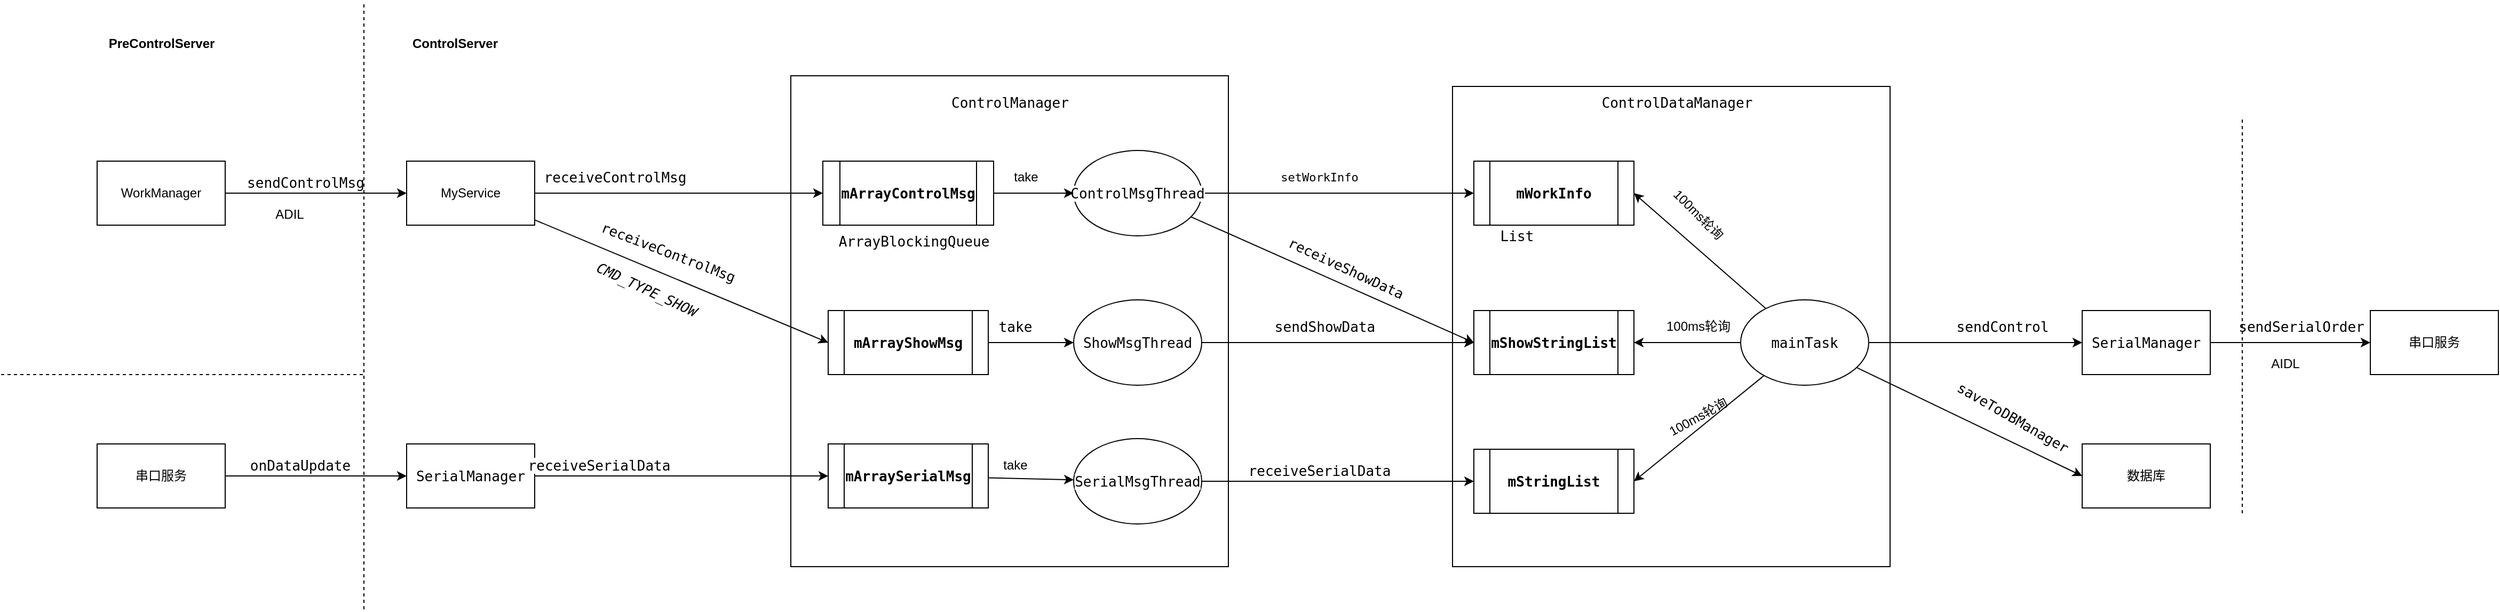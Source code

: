 <mxfile version="14.8.2" type="github">
  <diagram id="GXnI0iMTj2cHC1lOnszO" name="Page-1">
    <mxGraphModel dx="1862" dy="594" grid="1" gridSize="10" guides="1" tooltips="1" connect="1" arrows="1" fold="1" page="1" pageScale="1" pageWidth="827" pageHeight="1169" math="0" shadow="0">
      <root>
        <mxCell id="0" />
        <mxCell id="1" parent="0" />
        <mxCell id="vF5ghhq5Yg48Jj5as7LA-7" value="" style="rounded=0;whiteSpace=wrap;html=1;" parent="1" vertex="1">
          <mxGeometry x="540" y="110" width="410" height="450" as="geometry" />
        </mxCell>
        <mxCell id="vF5ghhq5Yg48Jj5as7LA-6" value="" style="rounded=0;whiteSpace=wrap;html=1;" parent="1" vertex="1">
          <mxGeometry x="-80" y="100" width="410" height="460" as="geometry" />
        </mxCell>
        <mxCell id="vF5ghhq5Yg48Jj5as7LA-2" value="&lt;pre style=&quot;background-color: rgb(255 , 255 , 255) ; font-family: &amp;#34;jetbrains mono&amp;#34; , monospace ; font-size: 9.8pt&quot;&gt;ControlManager&lt;/pre&gt;" style="text;html=1;align=center;verticalAlign=middle;resizable=0;points=[];autosize=1;strokeColor=none;" parent="1" vertex="1">
          <mxGeometry x="70" y="100" width="110" height="50" as="geometry" />
        </mxCell>
        <mxCell id="JdYMFB5UEBQZJn8opRw6-7" style="rounded=0;orthogonalLoop=1;jettySize=auto;html=1;entryX=0;entryY=0.5;entryDx=0;entryDy=0;" edge="1" parent="1" source="vF5ghhq5Yg48Jj5as7LA-3" target="JdYMFB5UEBQZJn8opRw6-5">
          <mxGeometry relative="1" as="geometry" />
        </mxCell>
        <mxCell id="JdYMFB5UEBQZJn8opRw6-15" style="edgeStyle=none;rounded=0;orthogonalLoop=1;jettySize=auto;html=1;entryX=0;entryY=0.5;entryDx=0;entryDy=0;" edge="1" parent="1" source="vF5ghhq5Yg48Jj5as7LA-3" target="JdYMFB5UEBQZJn8opRw6-14">
          <mxGeometry relative="1" as="geometry" />
        </mxCell>
        <mxCell id="vF5ghhq5Yg48Jj5as7LA-3" value="&lt;pre style=&quot;background-color: rgb(255 , 255 , 255) ; font-family: &amp;#34;jetbrains mono&amp;#34; , monospace ; font-size: 9.8pt&quot;&gt;ControlMsgThread&lt;/pre&gt;" style="ellipse;whiteSpace=wrap;html=1;" parent="1" vertex="1">
          <mxGeometry x="185" y="170" width="120" height="80" as="geometry" />
        </mxCell>
        <mxCell id="JdYMFB5UEBQZJn8opRw6-46" style="edgeStyle=none;rounded=0;orthogonalLoop=1;jettySize=auto;html=1;" edge="1" parent="1" source="vF5ghhq5Yg48Jj5as7LA-4" target="JdYMFB5UEBQZJn8opRw6-14">
          <mxGeometry relative="1" as="geometry" />
        </mxCell>
        <mxCell id="vF5ghhq5Yg48Jj5as7LA-4" value="&lt;pre style=&quot;background-color: rgb(255 , 255 , 255) ; font-family: &amp;#34;jetbrains mono&amp;#34; , monospace ; font-size: 9.8pt&quot;&gt;ShowMsgThread&lt;/pre&gt;" style="ellipse;whiteSpace=wrap;html=1;" parent="1" vertex="1">
          <mxGeometry x="185" y="310" width="120" height="80" as="geometry" />
        </mxCell>
        <mxCell id="JdYMFB5UEBQZJn8opRw6-63" style="edgeStyle=none;rounded=0;orthogonalLoop=1;jettySize=auto;html=1;entryX=0;entryY=0.5;entryDx=0;entryDy=0;" edge="1" parent="1" source="vF5ghhq5Yg48Jj5as7LA-5" target="JdYMFB5UEBQZJn8opRw6-62">
          <mxGeometry relative="1" as="geometry" />
        </mxCell>
        <mxCell id="vF5ghhq5Yg48Jj5as7LA-5" value="&lt;pre style=&quot;background-color: rgb(255 , 255 , 255) ; font-family: &amp;#34;jetbrains mono&amp;#34; , monospace ; font-size: 9.8pt&quot;&gt;SerialMsgThread&lt;/pre&gt;" style="ellipse;whiteSpace=wrap;html=1;" parent="1" vertex="1">
          <mxGeometry x="185" y="440" width="120" height="80" as="geometry" />
        </mxCell>
        <mxCell id="JdYMFB5UEBQZJn8opRw6-5" value="&lt;pre style=&quot;background-color: rgb(255 , 255 , 255) ; font-family: &amp;#34;jetbrains mono&amp;#34; , monospace ; font-size: 9.8pt&quot;&gt;&lt;span style=&quot;font-weight: bold&quot;&gt;mWorkInfo&lt;/span&gt;&lt;/pre&gt;" style="shape=process;whiteSpace=wrap;html=1;backgroundOutline=1;" vertex="1" parent="1">
          <mxGeometry x="560" y="180" width="150" height="60" as="geometry" />
        </mxCell>
        <mxCell id="JdYMFB5UEBQZJn8opRw6-6" style="rounded=0;orthogonalLoop=1;jettySize=auto;html=1;entryX=1;entryY=0.5;entryDx=0;entryDy=0;" edge="1" parent="1" source="vF5ghhq5Yg48Jj5as7LA-8" target="JdYMFB5UEBQZJn8opRw6-5">
          <mxGeometry relative="1" as="geometry" />
        </mxCell>
        <mxCell id="vF5ghhq5Yg48Jj5as7LA-13" value="100ms轮询" style="text;html=1;align=center;verticalAlign=middle;resizable=0;points=[];autosize=1;strokeColor=none;" parent="1" vertex="1">
          <mxGeometry x="730" y="325" width="80" height="20" as="geometry" />
        </mxCell>
        <mxCell id="JdYMFB5UEBQZJn8opRw6-9" style="edgeStyle=none;rounded=0;orthogonalLoop=1;jettySize=auto;html=1;entryX=0;entryY=0.5;entryDx=0;entryDy=0;" edge="1" parent="1" source="JdYMFB5UEBQZJn8opRw6-8" target="vF5ghhq5Yg48Jj5as7LA-3">
          <mxGeometry relative="1" as="geometry" />
        </mxCell>
        <mxCell id="JdYMFB5UEBQZJn8opRw6-8" value="&lt;pre style=&quot;background-color: rgb(255 , 255 , 255) ; font-family: &amp;#34;jetbrains mono&amp;#34; , monospace ; font-size: 9.8pt&quot;&gt;&lt;span style=&quot;font-weight: bold&quot;&gt;mArrayControlMsg&lt;/span&gt;&lt;/pre&gt;" style="shape=process;whiteSpace=wrap;html=1;backgroundOutline=1;" vertex="1" parent="1">
          <mxGeometry x="-50" y="180" width="160" height="60" as="geometry" />
        </mxCell>
        <mxCell id="JdYMFB5UEBQZJn8opRw6-10" value="take" style="text;html=1;align=center;verticalAlign=middle;resizable=0;points=[];autosize=1;strokeColor=none;" vertex="1" parent="1">
          <mxGeometry x="120" y="185" width="40" height="20" as="geometry" />
        </mxCell>
        <mxCell id="JdYMFB5UEBQZJn8opRw6-11" value="&lt;pre style=&quot;background-color: rgb(255 , 255 , 255) ; font-family: &amp;#34;jetbrains mono&amp;#34; , monospace ; font-size: 9.8pt&quot;&gt;ArrayBlockingQueue&lt;/pre&gt;" style="text;html=1;align=center;verticalAlign=middle;resizable=0;points=[];autosize=1;strokeColor=none;" vertex="1" parent="1">
          <mxGeometry x="-35" y="230" width="140" height="50" as="geometry" />
        </mxCell>
        <mxCell id="JdYMFB5UEBQZJn8opRw6-14" value="&lt;pre style=&quot;background-color: rgb(255 , 255 , 255) ; font-family: &amp;#34;jetbrains mono&amp;#34; , monospace ; font-size: 9.8pt&quot;&gt;&lt;span style=&quot;font-weight: bold&quot;&gt;mShowStringList&lt;/span&gt;&lt;/pre&gt;" style="shape=process;whiteSpace=wrap;html=1;backgroundOutline=1;" vertex="1" parent="1">
          <mxGeometry x="560" y="320" width="150" height="60" as="geometry" />
        </mxCell>
        <mxCell id="JdYMFB5UEBQZJn8opRw6-17" style="edgeStyle=none;rounded=0;orthogonalLoop=1;jettySize=auto;html=1;entryX=1;entryY=0.5;entryDx=0;entryDy=0;" edge="1" parent="1" source="vF5ghhq5Yg48Jj5as7LA-8" target="JdYMFB5UEBQZJn8opRw6-14">
          <mxGeometry relative="1" as="geometry" />
        </mxCell>
        <mxCell id="JdYMFB5UEBQZJn8opRw6-18" value="100ms轮询" style="text;html=1;align=center;verticalAlign=middle;resizable=0;points=[];autosize=1;strokeColor=none;rotation=45;" vertex="1" parent="1">
          <mxGeometry x="730" y="220" width="80" height="20" as="geometry" />
        </mxCell>
        <mxCell id="JdYMFB5UEBQZJn8opRw6-19" value="&lt;pre style=&quot;background-color: rgb(255 , 255 , 255) ; font-family: &amp;#34;jetbrains mono&amp;#34; , monospace&quot;&gt;&lt;font style=&quot;font-size: 11px&quot;&gt;setWorkInfo&lt;/font&gt;&lt;/pre&gt;" style="text;html=1;align=center;verticalAlign=middle;resizable=0;points=[];autosize=1;strokeColor=none;rotation=0;" vertex="1" parent="1">
          <mxGeometry x="375" y="175" width="80" height="40" as="geometry" />
        </mxCell>
        <mxCell id="JdYMFB5UEBQZJn8opRw6-20" value="&lt;pre style=&quot;background-color: rgb(255 , 255 , 255) ; font-family: &amp;#34;jetbrains mono&amp;#34; , monospace&quot;&gt;&lt;font style=&quot;font-size: 13px&quot;&gt;receiveShowData&lt;/font&gt;&lt;/pre&gt;" style="text;html=1;align=center;verticalAlign=middle;resizable=0;points=[];autosize=1;strokeColor=none;rotation=25;" vertex="1" parent="1">
          <mxGeometry x="380" y="260" width="120" height="40" as="geometry" />
        </mxCell>
        <mxCell id="JdYMFB5UEBQZJn8opRw6-21" value="&lt;pre style=&quot;background-color: rgb(255 , 255 , 255) ; font-family: &amp;#34;jetbrains mono&amp;#34; , monospace ; font-size: 9.8pt&quot;&gt;List&lt;/pre&gt;" style="text;html=1;align=center;verticalAlign=middle;resizable=0;points=[];autosize=1;strokeColor=none;" vertex="1" parent="1">
          <mxGeometry x="580" y="225" width="40" height="50" as="geometry" />
        </mxCell>
        <mxCell id="JdYMFB5UEBQZJn8opRw6-27" style="edgeStyle=none;rounded=0;orthogonalLoop=1;jettySize=auto;html=1;entryX=0;entryY=0.5;entryDx=0;entryDy=0;" edge="1" parent="1" source="JdYMFB5UEBQZJn8opRw6-26" target="JdYMFB5UEBQZJn8opRw6-8">
          <mxGeometry relative="1" as="geometry" />
        </mxCell>
        <mxCell id="JdYMFB5UEBQZJn8opRw6-41" style="edgeStyle=none;rounded=0;orthogonalLoop=1;jettySize=auto;html=1;entryX=0;entryY=0.5;entryDx=0;entryDy=0;" edge="1" parent="1" source="JdYMFB5UEBQZJn8opRw6-26" target="JdYMFB5UEBQZJn8opRw6-40">
          <mxGeometry relative="1" as="geometry" />
        </mxCell>
        <mxCell id="JdYMFB5UEBQZJn8opRw6-26" value="MyService" style="rounded=0;whiteSpace=wrap;html=1;" vertex="1" parent="1">
          <mxGeometry x="-440" y="180" width="120" height="60" as="geometry" />
        </mxCell>
        <mxCell id="JdYMFB5UEBQZJn8opRw6-29" value="&lt;pre style=&quot;background-color: rgb(255 , 255 , 255) ; font-family: &amp;#34;jetbrains mono&amp;#34; , monospace ; font-size: 9.8pt&quot;&gt;&lt;br&gt;&lt;/pre&gt;" style="text;html=1;align=center;verticalAlign=middle;resizable=0;points=[];autosize=1;strokeColor=none;" vertex="1" parent="1">
          <mxGeometry x="-255" y="170" width="20" height="50" as="geometry" />
        </mxCell>
        <mxCell id="JdYMFB5UEBQZJn8opRw6-32" style="edgeStyle=none;rounded=0;orthogonalLoop=1;jettySize=auto;html=1;entryX=0;entryY=0.5;entryDx=0;entryDy=0;" edge="1" parent="1" source="JdYMFB5UEBQZJn8opRw6-31" target="JdYMFB5UEBQZJn8opRw6-26">
          <mxGeometry relative="1" as="geometry" />
        </mxCell>
        <mxCell id="JdYMFB5UEBQZJn8opRw6-31" value="WorkManager" style="rounded=0;whiteSpace=wrap;html=1;" vertex="1" parent="1">
          <mxGeometry x="-730" y="180" width="120" height="60" as="geometry" />
        </mxCell>
        <mxCell id="JdYMFB5UEBQZJn8opRw6-33" value="&lt;pre style=&quot;background-color: rgb(255 , 255 , 255) ; font-family: &amp;#34;jetbrains mono&amp;#34; , monospace ; font-size: 9.8pt&quot;&gt;sendControlMsg&lt;/pre&gt;" style="text;html=1;align=center;verticalAlign=middle;resizable=0;points=[];autosize=1;strokeColor=none;" vertex="1" parent="1">
          <mxGeometry x="-590" y="175" width="110" height="50" as="geometry" />
        </mxCell>
        <mxCell id="JdYMFB5UEBQZJn8opRw6-36" value="" style="endArrow=none;dashed=1;html=1;" edge="1" parent="1">
          <mxGeometry width="50" height="50" relative="1" as="geometry">
            <mxPoint x="-480" y="600" as="sourcePoint" />
            <mxPoint x="-480" y="30" as="targetPoint" />
          </mxGeometry>
        </mxCell>
        <mxCell id="JdYMFB5UEBQZJn8opRw6-37" value="&lt;b&gt;PreControlServer&lt;/b&gt;" style="text;html=1;align=center;verticalAlign=middle;resizable=0;points=[];autosize=1;strokeColor=none;" vertex="1" parent="1">
          <mxGeometry x="-730" y="60" width="120" height="20" as="geometry" />
        </mxCell>
        <mxCell id="JdYMFB5UEBQZJn8opRw6-38" value="&lt;b&gt;ControlServer&lt;/b&gt;" style="text;html=1;align=center;verticalAlign=middle;resizable=0;points=[];autosize=1;strokeColor=none;" vertex="1" parent="1">
          <mxGeometry x="-445" y="60" width="100" height="20" as="geometry" />
        </mxCell>
        <mxCell id="JdYMFB5UEBQZJn8opRw6-43" style="edgeStyle=none;rounded=0;orthogonalLoop=1;jettySize=auto;html=1;" edge="1" parent="1" source="JdYMFB5UEBQZJn8opRw6-40" target="vF5ghhq5Yg48Jj5as7LA-4">
          <mxGeometry relative="1" as="geometry" />
        </mxCell>
        <mxCell id="JdYMFB5UEBQZJn8opRw6-40" value="&lt;pre style=&quot;background-color: rgb(255 , 255 , 255) ; font-family: &amp;#34;jetbrains mono&amp;#34; , monospace ; font-size: 9.8pt&quot;&gt;&lt;span style=&quot;font-weight: bold&quot;&gt;mArrayShowMsg&lt;/span&gt;&lt;/pre&gt;" style="shape=process;whiteSpace=wrap;html=1;backgroundOutline=1;" vertex="1" parent="1">
          <mxGeometry x="-45" y="320" width="150" height="60" as="geometry" />
        </mxCell>
        <mxCell id="JdYMFB5UEBQZJn8opRw6-42" value="&lt;pre style=&quot;background-color: rgb(255 , 255 , 255) ; font-family: &amp;#34;jetbrains mono&amp;#34; , monospace ; font-size: 9.8pt&quot;&gt;&lt;span style=&quot;font-style: italic&quot;&gt;CMD_TYPE_SHOW&lt;/span&gt;&lt;/pre&gt;" style="text;html=1;align=center;verticalAlign=middle;resizable=0;points=[];autosize=1;strokeColor=none;rotation=25;" vertex="1" parent="1">
          <mxGeometry x="-280" y="275" width="130" height="50" as="geometry" />
        </mxCell>
        <mxCell id="JdYMFB5UEBQZJn8opRw6-44" value="&lt;pre style=&quot;background-color: rgb(255 , 255 , 255) ; font-family: &amp;#34;jetbrains mono&amp;#34; , monospace ; font-size: 9.8pt&quot;&gt;take&lt;/pre&gt;" style="text;html=1;align=center;verticalAlign=middle;resizable=0;points=[];autosize=1;strokeColor=none;" vertex="1" parent="1">
          <mxGeometry x="110" y="310" width="40" height="50" as="geometry" />
        </mxCell>
        <mxCell id="JdYMFB5UEBQZJn8opRw6-60" style="edgeStyle=none;rounded=0;orthogonalLoop=1;jettySize=auto;html=1;" edge="1" parent="1" source="JdYMFB5UEBQZJn8opRw6-49" target="vF5ghhq5Yg48Jj5as7LA-5">
          <mxGeometry relative="1" as="geometry" />
        </mxCell>
        <mxCell id="JdYMFB5UEBQZJn8opRw6-49" value="&lt;pre style=&quot;background-color: rgb(255 , 255 , 255) ; font-family: &amp;#34;jetbrains mono&amp;#34; , monospace ; font-size: 9.8pt&quot;&gt;&lt;span style=&quot;font-weight: bold&quot;&gt;mArraySerialMsg&lt;/span&gt;&lt;/pre&gt;" style="shape=process;whiteSpace=wrap;html=1;backgroundOutline=1;" vertex="1" parent="1">
          <mxGeometry x="-45" y="445" width="150" height="60" as="geometry" />
        </mxCell>
        <mxCell id="JdYMFB5UEBQZJn8opRw6-51" value="&lt;span&gt;ADIL&lt;/span&gt;" style="text;html=1;align=center;verticalAlign=middle;resizable=0;points=[];autosize=1;strokeColor=none;" vertex="1" parent="1">
          <mxGeometry x="-570" y="220" width="40" height="20" as="geometry" />
        </mxCell>
        <mxCell id="JdYMFB5UEBQZJn8opRw6-52" value="" style="endArrow=none;dashed=1;html=1;" edge="1" parent="1">
          <mxGeometry width="50" height="50" relative="1" as="geometry">
            <mxPoint x="-820" y="380" as="sourcePoint" />
            <mxPoint x="-480" y="380" as="targetPoint" />
          </mxGeometry>
        </mxCell>
        <mxCell id="JdYMFB5UEBQZJn8opRw6-56" style="edgeStyle=none;rounded=0;orthogonalLoop=1;jettySize=auto;html=1;entryX=0;entryY=0.5;entryDx=0;entryDy=0;" edge="1" parent="1" source="JdYMFB5UEBQZJn8opRw6-54" target="JdYMFB5UEBQZJn8opRw6-55">
          <mxGeometry relative="1" as="geometry" />
        </mxCell>
        <mxCell id="JdYMFB5UEBQZJn8opRw6-54" value="串口服务" style="whiteSpace=wrap;html=1;" vertex="1" parent="1">
          <mxGeometry x="-730" y="445" width="120" height="60" as="geometry" />
        </mxCell>
        <mxCell id="JdYMFB5UEBQZJn8opRw6-58" style="edgeStyle=none;rounded=0;orthogonalLoop=1;jettySize=auto;html=1;entryX=0;entryY=0.5;entryDx=0;entryDy=0;" edge="1" parent="1" source="JdYMFB5UEBQZJn8opRw6-55" target="JdYMFB5UEBQZJn8opRw6-49">
          <mxGeometry relative="1" as="geometry" />
        </mxCell>
        <mxCell id="JdYMFB5UEBQZJn8opRw6-55" value="&lt;pre style=&quot;background-color: rgb(255 , 255 , 255) ; font-family: &amp;#34;jetbrains mono&amp;#34; , monospace ; font-size: 9.8pt&quot;&gt;SerialManager&lt;/pre&gt;" style="whiteSpace=wrap;html=1;" vertex="1" parent="1">
          <mxGeometry x="-440" y="445" width="120" height="60" as="geometry" />
        </mxCell>
        <mxCell id="JdYMFB5UEBQZJn8opRw6-57" value="&lt;pre style=&quot;background-color: rgb(255 , 255 , 255) ; font-family: &amp;#34;jetbrains mono&amp;#34; , monospace ; font-size: 9.8pt&quot;&gt;onDataUpdate&lt;/pre&gt;" style="text;html=1;align=center;verticalAlign=middle;resizable=0;points=[];autosize=1;strokeColor=none;" vertex="1" parent="1">
          <mxGeometry x="-590" y="440" width="100" height="50" as="geometry" />
        </mxCell>
        <mxCell id="JdYMFB5UEBQZJn8opRw6-59" value="&lt;pre style=&quot;background-color: rgb(255 , 255 , 255) ; font-family: &amp;#34;jetbrains mono&amp;#34; , monospace ; font-size: 9.8pt&quot;&gt;receiveSerialData&lt;/pre&gt;" style="text;html=1;align=center;verticalAlign=middle;resizable=0;points=[];autosize=1;strokeColor=none;" vertex="1" parent="1">
          <mxGeometry x="-320" y="440" width="120" height="50" as="geometry" />
        </mxCell>
        <mxCell id="JdYMFB5UEBQZJn8opRw6-61" value="take" style="text;html=1;align=center;verticalAlign=middle;resizable=0;points=[];autosize=1;strokeColor=none;" vertex="1" parent="1">
          <mxGeometry x="110" y="455" width="40" height="20" as="geometry" />
        </mxCell>
        <mxCell id="JdYMFB5UEBQZJn8opRw6-62" value="&lt;pre style=&quot;background-color: rgb(255 , 255 , 255) ; font-family: &amp;#34;jetbrains mono&amp;#34; , monospace ; font-size: 9.8pt&quot;&gt;&lt;span style=&quot;font-weight: bold&quot;&gt;mStringList&lt;/span&gt;&lt;/pre&gt;" style="shape=process;whiteSpace=wrap;html=1;backgroundOutline=1;" vertex="1" parent="1">
          <mxGeometry x="560" y="450" width="150" height="60" as="geometry" />
        </mxCell>
        <mxCell id="JdYMFB5UEBQZJn8opRw6-64" value="&lt;pre style=&quot;background-color: rgb(255 , 255 , 255) ; font-family: &amp;#34;jetbrains mono&amp;#34; , monospace ; font-size: 9.8pt&quot;&gt;receiveSerialData&lt;/pre&gt;" style="text;html=1;align=center;verticalAlign=middle;resizable=0;points=[];autosize=1;strokeColor=none;" vertex="1" parent="1">
          <mxGeometry x="355" y="445" width="120" height="50" as="geometry" />
        </mxCell>
        <mxCell id="JdYMFB5UEBQZJn8opRw6-65" style="edgeStyle=none;rounded=0;orthogonalLoop=1;jettySize=auto;html=1;entryX=1;entryY=0.5;entryDx=0;entryDy=0;" edge="1" parent="1" source="vF5ghhq5Yg48Jj5as7LA-8" target="JdYMFB5UEBQZJn8opRw6-62">
          <mxGeometry relative="1" as="geometry" />
        </mxCell>
        <mxCell id="JdYMFB5UEBQZJn8opRw6-66" value="100ms轮询" style="text;html=1;align=center;verticalAlign=middle;resizable=0;points=[];autosize=1;strokeColor=none;rotation=-29;" vertex="1" parent="1">
          <mxGeometry x="730" y="410" width="80" height="20" as="geometry" />
        </mxCell>
        <mxCell id="JdYMFB5UEBQZJn8opRw6-71" style="edgeStyle=none;rounded=0;orthogonalLoop=1;jettySize=auto;html=1;" edge="1" parent="1" source="JdYMFB5UEBQZJn8opRw6-67" target="JdYMFB5UEBQZJn8opRw6-70">
          <mxGeometry relative="1" as="geometry" />
        </mxCell>
        <mxCell id="JdYMFB5UEBQZJn8opRw6-67" value="&lt;pre style=&quot;background-color: rgb(255 , 255 , 255) ; font-family: &amp;#34;jetbrains mono&amp;#34; , monospace ; font-size: 9.8pt&quot;&gt;SerialManager&lt;/pre&gt;" style="whiteSpace=wrap;html=1;" vertex="1" parent="1">
          <mxGeometry x="1130" y="320" width="120" height="60" as="geometry" />
        </mxCell>
        <mxCell id="JdYMFB5UEBQZJn8opRw6-68" style="edgeStyle=none;rounded=0;orthogonalLoop=1;jettySize=auto;html=1;entryX=0;entryY=0.5;entryDx=0;entryDy=0;" edge="1" parent="1" source="vF5ghhq5Yg48Jj5as7LA-8" target="JdYMFB5UEBQZJn8opRw6-67">
          <mxGeometry relative="1" as="geometry" />
        </mxCell>
        <mxCell id="JdYMFB5UEBQZJn8opRw6-69" value="&lt;pre style=&quot;background-color: rgb(255 , 255 , 255) ; font-family: &amp;#34;jetbrains mono&amp;#34; , monospace ; font-size: 9.8pt&quot;&gt;sendControl&lt;/pre&gt;" style="text;html=1;align=center;verticalAlign=middle;resizable=0;points=[];autosize=1;strokeColor=none;" vertex="1" parent="1">
          <mxGeometry x="1010" y="310" width="90" height="50" as="geometry" />
        </mxCell>
        <mxCell id="JdYMFB5UEBQZJn8opRw6-70" value="串口服务" style="whiteSpace=wrap;html=1;" vertex="1" parent="1">
          <mxGeometry x="1400" y="320" width="120" height="60" as="geometry" />
        </mxCell>
        <mxCell id="JdYMFB5UEBQZJn8opRw6-72" value="&lt;pre style=&quot;background-color: rgb(255 , 255 , 255) ; font-family: &amp;#34;jetbrains mono&amp;#34; , monospace ; font-size: 9.8pt&quot;&gt;sendSerialOrder&lt;/pre&gt;" style="text;html=1;align=center;verticalAlign=middle;resizable=0;points=[];autosize=1;strokeColor=none;" vertex="1" parent="1">
          <mxGeometry x="1280" y="310" width="110" height="50" as="geometry" />
        </mxCell>
        <mxCell id="JdYMFB5UEBQZJn8opRw6-73" value="AIDL" style="text;html=1;align=center;verticalAlign=middle;resizable=0;points=[];autosize=1;strokeColor=none;" vertex="1" parent="1">
          <mxGeometry x="1300" y="360" width="40" height="20" as="geometry" />
        </mxCell>
        <mxCell id="JdYMFB5UEBQZJn8opRw6-74" value="数据库" style="whiteSpace=wrap;html=1;" vertex="1" parent="1">
          <mxGeometry x="1130" y="445" width="120" height="60" as="geometry" />
        </mxCell>
        <mxCell id="JdYMFB5UEBQZJn8opRw6-75" style="edgeStyle=none;rounded=0;orthogonalLoop=1;jettySize=auto;html=1;entryX=0;entryY=0.5;entryDx=0;entryDy=0;" edge="1" parent="1" source="vF5ghhq5Yg48Jj5as7LA-8" target="JdYMFB5UEBQZJn8opRw6-74">
          <mxGeometry relative="1" as="geometry" />
        </mxCell>
        <mxCell id="JdYMFB5UEBQZJn8opRw6-76" value="&lt;pre style=&quot;background-color: rgb(255 , 255 , 255) ; font-family: &amp;#34;jetbrains mono&amp;#34; , monospace ; font-size: 9.8pt&quot;&gt;saveToDBManager&lt;/pre&gt;" style="text;html=1;align=center;verticalAlign=middle;resizable=0;points=[];autosize=1;strokeColor=none;rotation=30;" vertex="1" parent="1">
          <mxGeometry x="1000" y="395" width="130" height="50" as="geometry" />
        </mxCell>
        <mxCell id="JdYMFB5UEBQZJn8opRw6-80" value="&lt;pre style=&quot;background-color: rgb(255 , 255 , 255) ; font-family: &amp;#34;jetbrains mono&amp;#34; , monospace ; font-size: 9.8pt&quot;&gt;sendShowData&lt;/pre&gt;" style="text;html=1;align=center;verticalAlign=middle;resizable=0;points=[];autosize=1;strokeColor=none;" vertex="1" parent="1">
          <mxGeometry x="365" y="310" width="110" height="50" as="geometry" />
        </mxCell>
        <mxCell id="JdYMFB5UEBQZJn8opRw6-81" value="" style="endArrow=none;dashed=1;html=1;" edge="1" parent="1">
          <mxGeometry width="50" height="50" relative="1" as="geometry">
            <mxPoint x="1280" y="510" as="sourcePoint" />
            <mxPoint x="1280" y="140" as="targetPoint" />
          </mxGeometry>
        </mxCell>
        <mxCell id="JdYMFB5UEBQZJn8opRw6-82" value="&lt;pre style=&quot;background-color: rgb(255 , 255 , 255) ; font-family: &amp;#34;jetbrains mono&amp;#34; , monospace ; font-size: 9.8pt&quot;&gt;receiveControlMsg&lt;/pre&gt;" style="text;html=1;align=center;verticalAlign=middle;resizable=0;points=[];autosize=1;strokeColor=none;rotation=21;" vertex="1" parent="1">
          <mxGeometry x="-260" y="240" width="130" height="50" as="geometry" />
        </mxCell>
        <mxCell id="JdYMFB5UEBQZJn8opRw6-84" value="&lt;pre style=&quot;background-color: rgb(255 , 255 , 255) ; font-family: &amp;#34;jetbrains mono&amp;#34; , monospace ; font-size: 9.8pt&quot;&gt;receiveControlMsg&lt;/pre&gt;" style="text;html=1;align=center;verticalAlign=middle;resizable=0;points=[];autosize=1;strokeColor=none;" vertex="1" parent="1">
          <mxGeometry x="-310" y="170" width="130" height="50" as="geometry" />
        </mxCell>
        <mxCell id="vF5ghhq5Yg48Jj5as7LA-8" value="&lt;pre style=&quot;background-color: rgb(255 , 255 , 255) ; font-family: &amp;#34;jetbrains mono&amp;#34; , monospace ; font-size: 9.8pt&quot;&gt;mainTask&lt;/pre&gt;" style="ellipse;whiteSpace=wrap;html=1;" parent="1" vertex="1">
          <mxGeometry x="810" y="310" width="120" height="80" as="geometry" />
        </mxCell>
        <mxCell id="vF5ghhq5Yg48Jj5as7LA-9" value="&lt;pre style=&quot;background-color: rgb(255 , 255 , 255) ; font-family: &amp;#34;jetbrains mono&amp;#34; , monospace ; font-size: 9.8pt&quot;&gt;ControlDataManager&lt;/pre&gt;" style="text;html=1;align=center;verticalAlign=middle;resizable=0;points=[];autosize=1;strokeColor=none;" parent="1" vertex="1">
          <mxGeometry x="680" y="100" width="140" height="50" as="geometry" />
        </mxCell>
      </root>
    </mxGraphModel>
  </diagram>
</mxfile>
